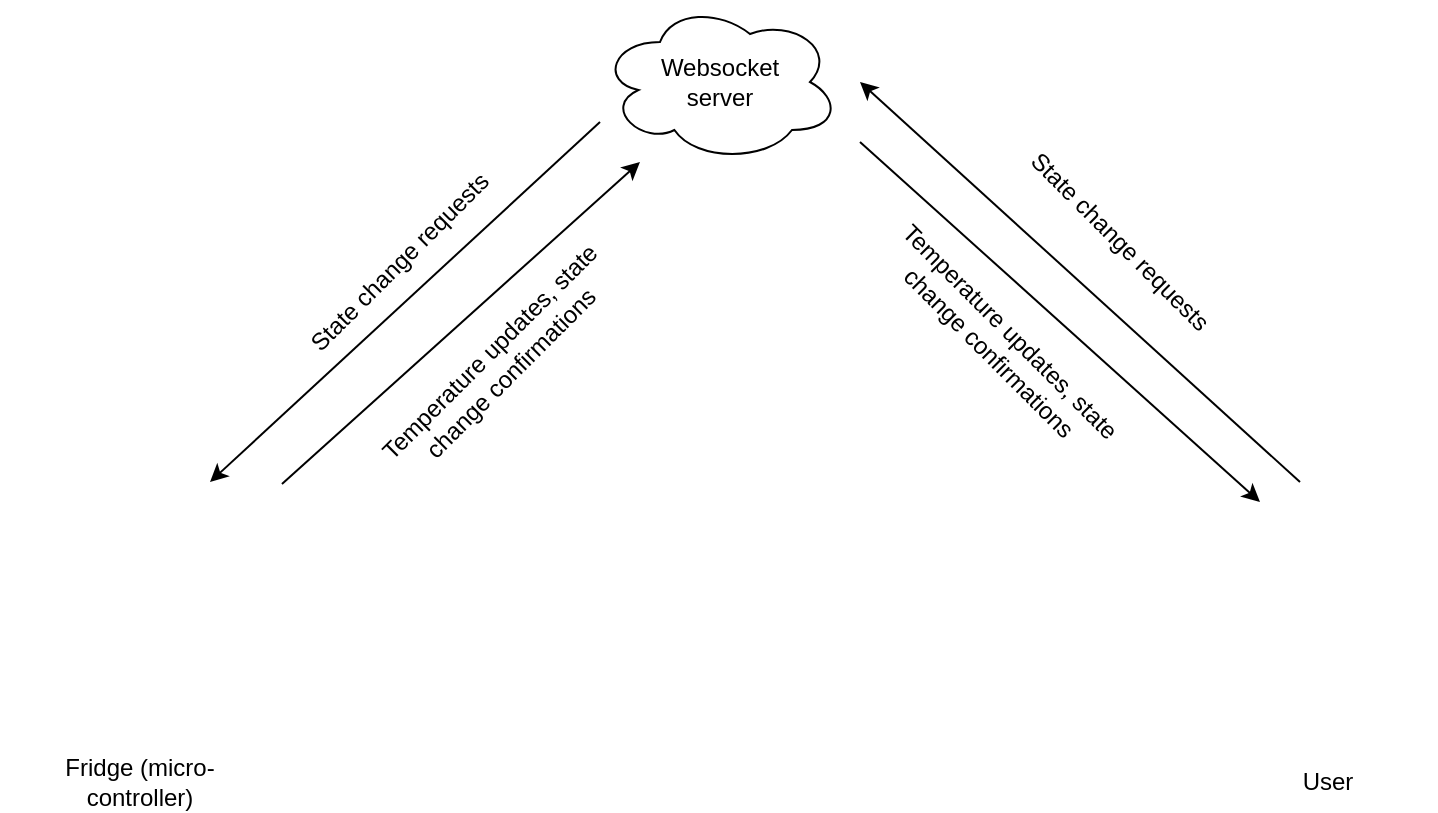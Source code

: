 <mxfile version="10.6.7" type="device"><diagram id="2WWhR6ZBdvfP-0ypl5Dg" name="Page-1"><mxGraphModel dx="1158" dy="780" grid="1" gridSize="10" guides="1" tooltips="1" connect="1" arrows="1" fold="1" page="1" pageScale="1" pageWidth="827" pageHeight="1169" math="0" shadow="0"><root><mxCell id="0"/><mxCell id="1" parent="0"/><mxCell id="YtcFebq4PUnLPsDnFsGC-1" value="" style="shape=image;imageAspect=0;aspect=fixed;verticalLabelPosition=bottom;verticalAlign=top;image=https://www.ikea.com/au/en/images/products/lagan-fridge-with-freezer-compartment-white__0439010_PE591943_S4.JPG;" vertex="1" parent="1"><mxGeometry x="30" y="380" width="140" height="140" as="geometry"/></mxCell><mxCell id="YtcFebq4PUnLPsDnFsGC-2" value="" style="shape=image;imageAspect=0;aspect=fixed;verticalLabelPosition=bottom;verticalAlign=top;image=https://image.flaticon.com/icons/png/512/65/65680.png;" vertex="1" parent="1"><mxGeometry x="640" y="396" width="108" height="108" as="geometry"/></mxCell><mxCell id="YtcFebq4PUnLPsDnFsGC-3" value="" style="ellipse;shape=cloud;whiteSpace=wrap;html=1;" vertex="1" parent="1"><mxGeometry x="330" y="140" width="120" height="80" as="geometry"/></mxCell><mxCell id="YtcFebq4PUnLPsDnFsGC-4" value="" style="endArrow=classic;html=1;exitX=1.007;exitY=0.007;exitDx=0;exitDy=0;exitPerimeter=0;" edge="1" parent="1" source="YtcFebq4PUnLPsDnFsGC-1"><mxGeometry width="50" height="50" relative="1" as="geometry"><mxPoint x="190" y="310" as="sourcePoint"/><mxPoint x="350" y="220" as="targetPoint"/></mxGeometry></mxCell><mxCell id="YtcFebq4PUnLPsDnFsGC-5" value="" style="endArrow=classic;html=1;entryX=0.75;entryY=0;entryDx=0;entryDy=0;" edge="1" parent="1" target="YtcFebq4PUnLPsDnFsGC-1"><mxGeometry width="50" height="50" relative="1" as="geometry"><mxPoint x="330" y="200" as="sourcePoint"/><mxPoint x="80" y="540" as="targetPoint"/></mxGeometry></mxCell><mxCell id="YtcFebq4PUnLPsDnFsGC-7" value="Temperature updates, state change confirmations" style="text;html=1;strokeColor=none;fillColor=none;align=center;verticalAlign=middle;whiteSpace=wrap;rounded=0;rotation=-45;" vertex="1" parent="1"><mxGeometry x="200" y="310" width="160" height="20" as="geometry"/></mxCell><mxCell id="YtcFebq4PUnLPsDnFsGC-9" value="State change requests" style="text;html=1;strokeColor=none;fillColor=none;align=center;verticalAlign=middle;whiteSpace=wrap;rounded=0;rotation=-45;" vertex="1" parent="1"><mxGeometry x="150" y="260" width="160" height="20" as="geometry"/></mxCell><mxCell id="YtcFebq4PUnLPsDnFsGC-10" value="" style="endArrow=classic;html=1;" edge="1" parent="1"><mxGeometry width="50" height="50" relative="1" as="geometry"><mxPoint x="680" y="380" as="sourcePoint"/><mxPoint x="460" y="180" as="targetPoint"/></mxGeometry></mxCell><mxCell id="YtcFebq4PUnLPsDnFsGC-12" value="" style="endArrow=classic;html=1;" edge="1" parent="1"><mxGeometry width="50" height="50" relative="1" as="geometry"><mxPoint x="460" y="210" as="sourcePoint"/><mxPoint x="660" y="390" as="targetPoint"/></mxGeometry></mxCell><mxCell id="YtcFebq4PUnLPsDnFsGC-14" value="State change requests" style="text;html=1;strokeColor=none;fillColor=none;align=center;verticalAlign=middle;whiteSpace=wrap;rounded=0;rotation=45;" vertex="1" parent="1"><mxGeometry x="510" y="250" width="160" height="20" as="geometry"/></mxCell><mxCell id="YtcFebq4PUnLPsDnFsGC-15" value="Temperature updates, state change confirmations" style="text;html=1;strokeColor=none;fillColor=none;align=center;verticalAlign=middle;whiteSpace=wrap;rounded=0;rotation=45;" vertex="1" parent="1"><mxGeometry x="450" y="300" width="160" height="20" as="geometry"/></mxCell><mxCell id="YtcFebq4PUnLPsDnFsGC-16" value="&lt;div align=&quot;center&quot;&gt;Websocket&lt;/div&gt;&lt;div align=&quot;center&quot;&gt;server&lt;br&gt;&lt;/div&gt;" style="text;html=1;strokeColor=none;fillColor=none;align=center;verticalAlign=middle;whiteSpace=wrap;rounded=0;" vertex="1" parent="1"><mxGeometry x="370" y="170" width="40" height="20" as="geometry"/></mxCell><mxCell id="YtcFebq4PUnLPsDnFsGC-17" value="Fridge (micro-controller)" style="text;html=1;strokeColor=none;fillColor=none;align=center;verticalAlign=middle;whiteSpace=wrap;rounded=0;" vertex="1" parent="1"><mxGeometry x="35" y="520" width="130" height="20" as="geometry"/></mxCell><mxCell id="YtcFebq4PUnLPsDnFsGC-18" value="User" style="text;html=1;strokeColor=none;fillColor=none;align=center;verticalAlign=middle;whiteSpace=wrap;rounded=0;" vertex="1" parent="1"><mxGeometry x="674" y="520" width="40" height="20" as="geometry"/></mxCell></root></mxGraphModel></diagram></mxfile>